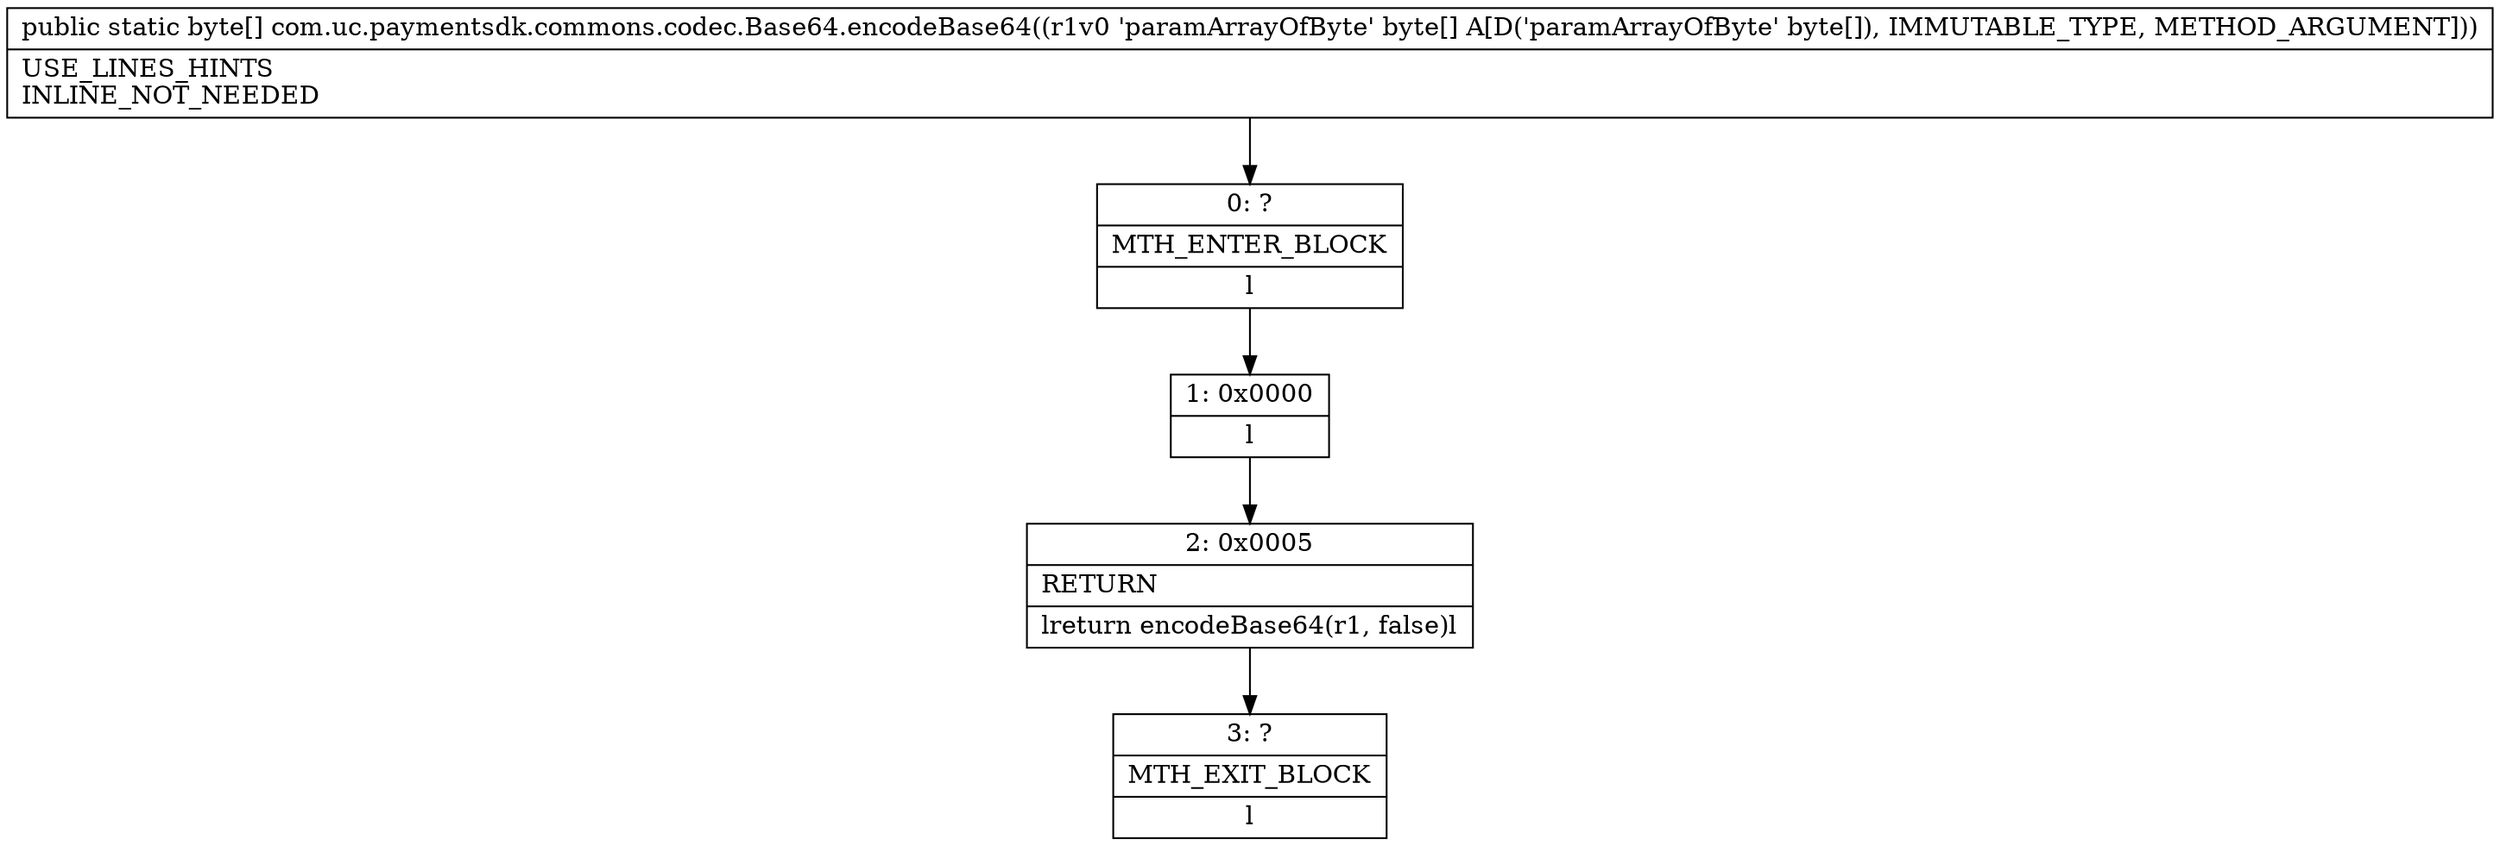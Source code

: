 digraph "CFG forcom.uc.paymentsdk.commons.codec.Base64.encodeBase64([B)[B" {
Node_0 [shape=record,label="{0\:\ ?|MTH_ENTER_BLOCK\l|l}"];
Node_1 [shape=record,label="{1\:\ 0x0000|l}"];
Node_2 [shape=record,label="{2\:\ 0x0005|RETURN\l|lreturn encodeBase64(r1, false)l}"];
Node_3 [shape=record,label="{3\:\ ?|MTH_EXIT_BLOCK\l|l}"];
MethodNode[shape=record,label="{public static byte[] com.uc.paymentsdk.commons.codec.Base64.encodeBase64((r1v0 'paramArrayOfByte' byte[] A[D('paramArrayOfByte' byte[]), IMMUTABLE_TYPE, METHOD_ARGUMENT]))  | USE_LINES_HINTS\lINLINE_NOT_NEEDED\l}"];
MethodNode -> Node_0;
Node_0 -> Node_1;
Node_1 -> Node_2;
Node_2 -> Node_3;
}

